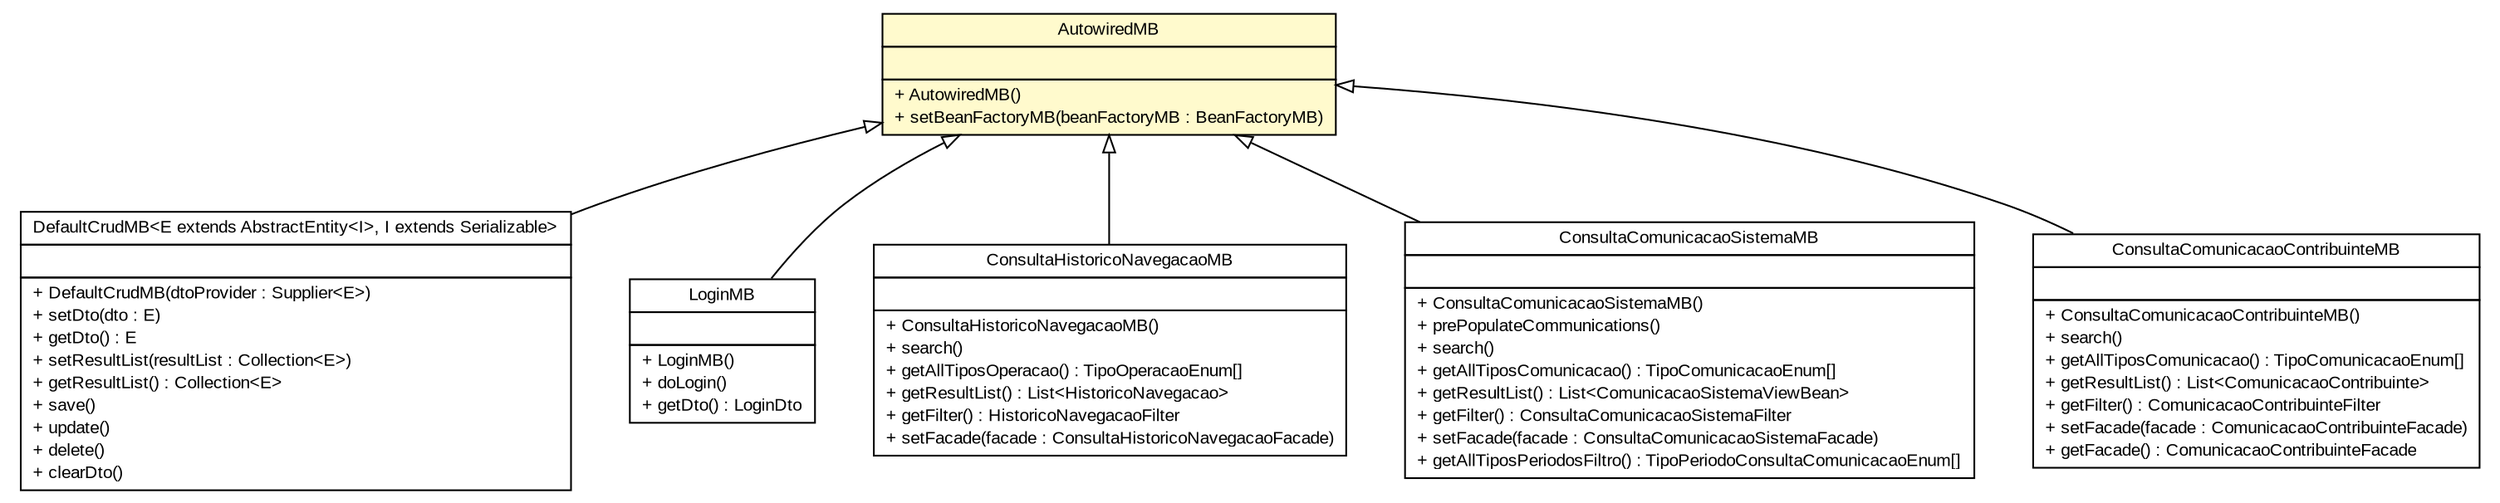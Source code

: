 #!/usr/local/bin/dot
#
# Class diagram 
# Generated by UMLGraph version R5_6 (http://www.umlgraph.org/)
#

digraph G {
	edge [fontname="arial",fontsize=10,labelfontname="arial",labelfontsize=10];
	node [fontname="arial",fontsize=10,shape=plaintext];
	nodesep=0.25;
	ranksep=0.5;
	// br.gov.to.sefaz.presentation.managedbean.AutowiredMB
	c277533 [label=<<table title="br.gov.to.sefaz.presentation.managedbean.AutowiredMB" border="0" cellborder="1" cellspacing="0" cellpadding="2" port="p" bgcolor="lemonChiffon" href="./AutowiredMB.html">
		<tr><td><table border="0" cellspacing="0" cellpadding="1">
<tr><td align="center" balign="center"> AutowiredMB </td></tr>
		</table></td></tr>
		<tr><td><table border="0" cellspacing="0" cellpadding="1">
<tr><td align="left" balign="left">  </td></tr>
		</table></td></tr>
		<tr><td><table border="0" cellspacing="0" cellpadding="1">
<tr><td align="left" balign="left"> + AutowiredMB() </td></tr>
<tr><td align="left" balign="left"> + setBeanFactoryMB(beanFactoryMB : BeanFactoryMB) </td></tr>
		</table></td></tr>
		</table>>, URL="./AutowiredMB.html", fontname="arial", fontcolor="black", fontsize=10.0];
	// br.gov.to.sefaz.presentation.managedbean.impl.DefaultCrudMB<E extends br.gov.to.sefaz.persistence.entity.AbstractEntity<I>, I extends java.io.Serializable>
	c277541 [label=<<table title="br.gov.to.sefaz.presentation.managedbean.impl.DefaultCrudMB" border="0" cellborder="1" cellspacing="0" cellpadding="2" port="p" href="./impl/DefaultCrudMB.html">
		<tr><td><table border="0" cellspacing="0" cellpadding="1">
<tr><td align="center" balign="center"> DefaultCrudMB&lt;E extends AbstractEntity&lt;I&gt;, I extends Serializable&gt; </td></tr>
		</table></td></tr>
		<tr><td><table border="0" cellspacing="0" cellpadding="1">
<tr><td align="left" balign="left">  </td></tr>
		</table></td></tr>
		<tr><td><table border="0" cellspacing="0" cellpadding="1">
<tr><td align="left" balign="left"> + DefaultCrudMB(dtoProvider : Supplier&lt;E&gt;) </td></tr>
<tr><td align="left" balign="left"> + setDto(dto : E) </td></tr>
<tr><td align="left" balign="left"> + getDto() : E </td></tr>
<tr><td align="left" balign="left"> + setResultList(resultList : Collection&lt;E&gt;) </td></tr>
<tr><td align="left" balign="left"> + getResultList() : Collection&lt;E&gt; </td></tr>
<tr><td align="left" balign="left"> + save() </td></tr>
<tr><td align="left" balign="left"> + update() </td></tr>
<tr><td align="left" balign="left"> + delete() </td></tr>
<tr><td align="left" balign="left"> + clearDto() </td></tr>
		</table></td></tr>
		</table>>, URL="./impl/DefaultCrudMB.html", fontname="arial", fontcolor="black", fontsize=10.0];
	// br.gov.to.sefaz.seg.managedbean.LoginMB
	c277967 [label=<<table title="br.gov.to.sefaz.seg.managedbean.LoginMB" border="0" cellborder="1" cellspacing="0" cellpadding="2" port="p" href="../../seg/managedbean/LoginMB.html">
		<tr><td><table border="0" cellspacing="0" cellpadding="1">
<tr><td align="center" balign="center"> LoginMB </td></tr>
		</table></td></tr>
		<tr><td><table border="0" cellspacing="0" cellpadding="1">
<tr><td align="left" balign="left">  </td></tr>
		</table></td></tr>
		<tr><td><table border="0" cellspacing="0" cellpadding="1">
<tr><td align="left" balign="left"> + LoginMB() </td></tr>
<tr><td align="left" balign="left"> + doLogin() </td></tr>
<tr><td align="left" balign="left"> + getDto() : LoginDto </td></tr>
		</table></td></tr>
		</table>>, URL="../../seg/managedbean/LoginMB.html", fontname="arial", fontcolor="black", fontsize=10.0];
	// br.gov.to.sefaz.seg.managedbean.ConsultaHistoricoNavegacaoMB
	c277968 [label=<<table title="br.gov.to.sefaz.seg.managedbean.ConsultaHistoricoNavegacaoMB" border="0" cellborder="1" cellspacing="0" cellpadding="2" port="p" href="../../seg/managedbean/ConsultaHistoricoNavegacaoMB.html">
		<tr><td><table border="0" cellspacing="0" cellpadding="1">
<tr><td align="center" balign="center"> ConsultaHistoricoNavegacaoMB </td></tr>
		</table></td></tr>
		<tr><td><table border="0" cellspacing="0" cellpadding="1">
<tr><td align="left" balign="left">  </td></tr>
		</table></td></tr>
		<tr><td><table border="0" cellspacing="0" cellpadding="1">
<tr><td align="left" balign="left"> + ConsultaHistoricoNavegacaoMB() </td></tr>
<tr><td align="left" balign="left"> + search() </td></tr>
<tr><td align="left" balign="left"> + getAllTiposOperacao() : TipoOperacaoEnum[] </td></tr>
<tr><td align="left" balign="left"> + getResultList() : List&lt;HistoricoNavegacao&gt; </td></tr>
<tr><td align="left" balign="left"> + getFilter() : HistoricoNavegacaoFilter </td></tr>
<tr><td align="left" balign="left"> + setFacade(facade : ConsultaHistoricoNavegacaoFacade) </td></tr>
		</table></td></tr>
		</table>>, URL="../../seg/managedbean/ConsultaHistoricoNavegacaoMB.html", fontname="arial", fontcolor="black", fontsize=10.0];
	// br.gov.to.sefaz.seg.managedbean.ConsultaComunicacaoSistemaMB
	c277969 [label=<<table title="br.gov.to.sefaz.seg.managedbean.ConsultaComunicacaoSistemaMB" border="0" cellborder="1" cellspacing="0" cellpadding="2" port="p" href="../../seg/managedbean/ConsultaComunicacaoSistemaMB.html">
		<tr><td><table border="0" cellspacing="0" cellpadding="1">
<tr><td align="center" balign="center"> ConsultaComunicacaoSistemaMB </td></tr>
		</table></td></tr>
		<tr><td><table border="0" cellspacing="0" cellpadding="1">
<tr><td align="left" balign="left">  </td></tr>
		</table></td></tr>
		<tr><td><table border="0" cellspacing="0" cellpadding="1">
<tr><td align="left" balign="left"> + ConsultaComunicacaoSistemaMB() </td></tr>
<tr><td align="left" balign="left"> + prePopulateCommunications() </td></tr>
<tr><td align="left" balign="left"> + search() </td></tr>
<tr><td align="left" balign="left"> + getAllTiposComunicacao() : TipoComunicacaoEnum[] </td></tr>
<tr><td align="left" balign="left"> + getResultList() : List&lt;ComunicacaoSistemaViewBean&gt; </td></tr>
<tr><td align="left" balign="left"> + getFilter() : ConsultaComunicacaoSistemaFilter </td></tr>
<tr><td align="left" balign="left"> + setFacade(facade : ConsultaComunicacaoSistemaFacade) </td></tr>
<tr><td align="left" balign="left"> + getAllTiposPeriodosFiltro() : TipoPeriodoConsultaComunicacaoEnum[] </td></tr>
		</table></td></tr>
		</table>>, URL="../../seg/managedbean/ConsultaComunicacaoSistemaMB.html", fontname="arial", fontcolor="black", fontsize=10.0];
	// br.gov.to.sefaz.seg.managedbean.ConsultaComunicacaoContribuinteMB
	c277970 [label=<<table title="br.gov.to.sefaz.seg.managedbean.ConsultaComunicacaoContribuinteMB" border="0" cellborder="1" cellspacing="0" cellpadding="2" port="p" href="../../seg/managedbean/ConsultaComunicacaoContribuinteMB.html">
		<tr><td><table border="0" cellspacing="0" cellpadding="1">
<tr><td align="center" balign="center"> ConsultaComunicacaoContribuinteMB </td></tr>
		</table></td></tr>
		<tr><td><table border="0" cellspacing="0" cellpadding="1">
<tr><td align="left" balign="left">  </td></tr>
		</table></td></tr>
		<tr><td><table border="0" cellspacing="0" cellpadding="1">
<tr><td align="left" balign="left"> + ConsultaComunicacaoContribuinteMB() </td></tr>
<tr><td align="left" balign="left"> + search() </td></tr>
<tr><td align="left" balign="left"> + getAllTiposComunicacao() : TipoComunicacaoEnum[] </td></tr>
<tr><td align="left" balign="left"> + getResultList() : List&lt;ComunicacaoContribuinte&gt; </td></tr>
<tr><td align="left" balign="left"> + getFilter() : ComunicacaoContribuinteFilter </td></tr>
<tr><td align="left" balign="left"> + setFacade(facade : ComunicacaoContribuinteFacade) </td></tr>
<tr><td align="left" balign="left"> + getFacade() : ComunicacaoContribuinteFacade </td></tr>
		</table></td></tr>
		</table>>, URL="../../seg/managedbean/ConsultaComunicacaoContribuinteMB.html", fontname="arial", fontcolor="black", fontsize=10.0];
	//br.gov.to.sefaz.presentation.managedbean.impl.DefaultCrudMB<E extends br.gov.to.sefaz.persistence.entity.AbstractEntity<I>, I extends java.io.Serializable> extends br.gov.to.sefaz.presentation.managedbean.AutowiredMB
	c277533:p -> c277541:p [dir=back,arrowtail=empty];
	//br.gov.to.sefaz.seg.managedbean.LoginMB extends br.gov.to.sefaz.presentation.managedbean.AutowiredMB
	c277533:p -> c277967:p [dir=back,arrowtail=empty];
	//br.gov.to.sefaz.seg.managedbean.ConsultaHistoricoNavegacaoMB extends br.gov.to.sefaz.presentation.managedbean.AutowiredMB
	c277533:p -> c277968:p [dir=back,arrowtail=empty];
	//br.gov.to.sefaz.seg.managedbean.ConsultaComunicacaoSistemaMB extends br.gov.to.sefaz.presentation.managedbean.AutowiredMB
	c277533:p -> c277969:p [dir=back,arrowtail=empty];
	//br.gov.to.sefaz.seg.managedbean.ConsultaComunicacaoContribuinteMB extends br.gov.to.sefaz.presentation.managedbean.AutowiredMB
	c277533:p -> c277970:p [dir=back,arrowtail=empty];
}

